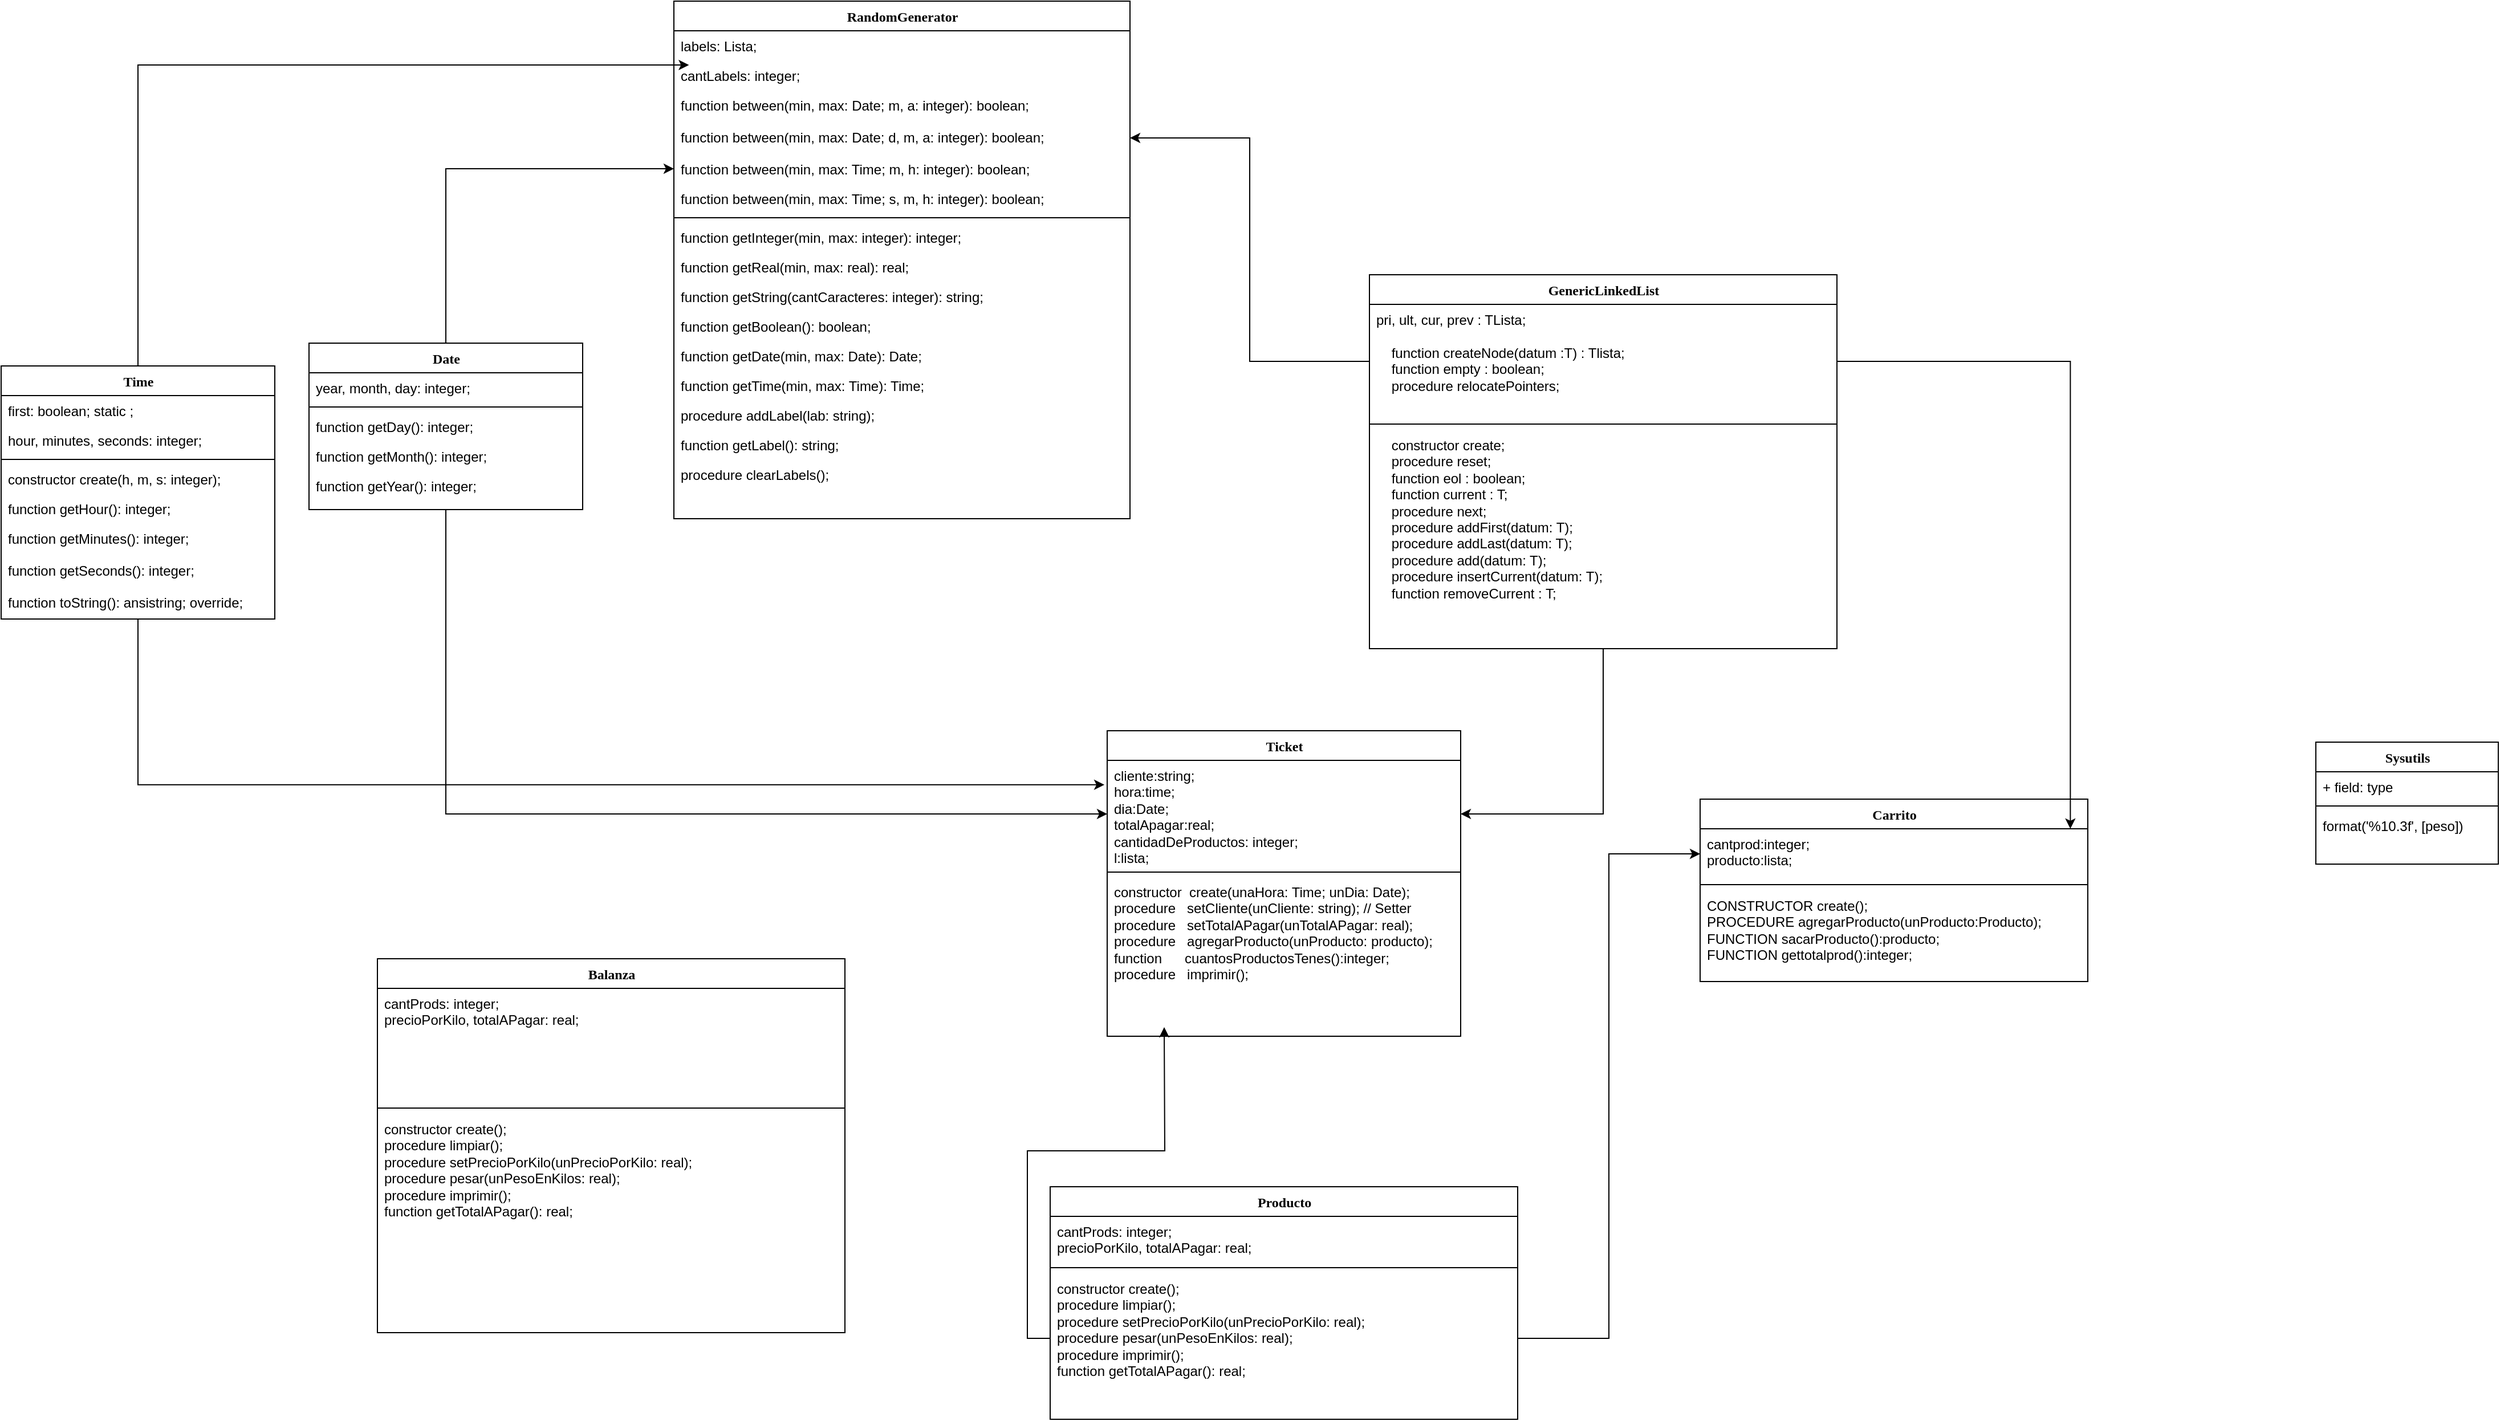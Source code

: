 <mxfile version="24.7.17">
  <diagram name="Page-1" id="9f46799a-70d6-7492-0946-bef42562c5a5">
    <mxGraphModel grid="1" page="1" gridSize="10" guides="1" tooltips="1" connect="1" arrows="1" fold="1" pageScale="1" pageWidth="1100" pageHeight="850" background="none" math="0" shadow="0">
      <root>
        <mxCell id="0" />
        <mxCell id="1" parent="0" />
        <mxCell id="78961159f06e98e8-17" value="Ticket" style="swimlane;html=1;fontStyle=1;align=center;verticalAlign=top;childLayout=stackLayout;horizontal=1;startSize=26;horizontalStack=0;resizeParent=1;resizeLast=0;collapsible=1;marginBottom=0;swimlaneFillColor=#ffffff;rounded=0;shadow=0;comic=0;labelBackgroundColor=none;strokeWidth=1;fillColor=none;fontFamily=Verdana;fontSize=12" vertex="1" parent="1">
          <mxGeometry x="-920" y="10" width="310" height="268" as="geometry" />
        </mxCell>
        <mxCell id="78961159f06e98e8-23" value="&lt;div&gt;cliente:string;&lt;/div&gt;&lt;div&gt;hora:time;&lt;/div&gt;&lt;div&gt;dia:Date;&lt;/div&gt;&lt;div&gt;totalApagar:real;&lt;/div&gt;&lt;div&gt;cantidadDeProductos: integer;&lt;/div&gt;&lt;div&gt;l:lista;&lt;/div&gt;" style="text;html=1;strokeColor=none;fillColor=none;align=left;verticalAlign=top;spacingLeft=4;spacingRight=4;whiteSpace=wrap;overflow=hidden;rotatable=0;points=[[0,0.5],[1,0.5]];portConstraint=eastwest;" vertex="1" parent="78961159f06e98e8-17">
          <mxGeometry y="26" width="310" height="94" as="geometry" />
        </mxCell>
        <mxCell id="78961159f06e98e8-19" value="" style="line;html=1;strokeWidth=1;fillColor=none;align=left;verticalAlign=middle;spacingTop=-1;spacingLeft=3;spacingRight=3;rotatable=0;labelPosition=right;points=[];portConstraint=eastwest;" vertex="1" parent="78961159f06e98e8-17">
          <mxGeometry y="120" width="310" height="8" as="geometry" />
        </mxCell>
        <mxCell id="HxNXwgfUjiXoVdBdXIaT-3" value="&lt;div&gt;constructor&amp;nbsp; create(unaHora: Time; unDia: Date);&lt;/div&gt;&lt;div&gt;procedure&amp;nbsp; &amp;nbsp;setCliente(unCliente: string); // Setter&lt;/div&gt;&lt;div&gt;procedure&amp;nbsp; &amp;nbsp;setTotalAPagar(unTotalAPagar: real);&amp;nbsp;&lt;/div&gt;&lt;div&gt;procedure&amp;nbsp; &amp;nbsp;agregarProducto(unProducto: producto);&lt;/div&gt;&lt;div&gt;function&amp;nbsp; &amp;nbsp; &amp;nbsp; cuantosProductosTenes():integer;&lt;/div&gt;&lt;div&gt;procedure&amp;nbsp; &amp;nbsp;imprimir();&amp;nbsp;&lt;/div&gt;" style="text;html=1;strokeColor=none;fillColor=none;align=left;verticalAlign=top;spacingLeft=4;spacingRight=4;whiteSpace=wrap;overflow=hidden;rotatable=0;points=[[0,0.5],[1,0.5]];portConstraint=eastwest;" vertex="1" parent="78961159f06e98e8-17">
          <mxGeometry y="128" width="310" height="120" as="geometry" />
        </mxCell>
        <mxCell id="78961159f06e98e8-30" value="Sysutils" style="swimlane;html=1;fontStyle=1;align=center;verticalAlign=top;childLayout=stackLayout;horizontal=1;startSize=26;horizontalStack=0;resizeParent=1;resizeLast=0;collapsible=1;marginBottom=0;swimlaneFillColor=#ffffff;rounded=0;shadow=0;comic=0;labelBackgroundColor=none;strokeWidth=1;fillColor=none;fontFamily=Verdana;fontSize=12" vertex="1" parent="1">
          <mxGeometry x="140" y="20" width="160" height="107" as="geometry" />
        </mxCell>
        <mxCell id="78961159f06e98e8-32" value="+ field: type" style="text;html=1;strokeColor=none;fillColor=none;align=left;verticalAlign=top;spacingLeft=4;spacingRight=4;whiteSpace=wrap;overflow=hidden;rotatable=0;points=[[0,0.5],[1,0.5]];portConstraint=eastwest;" vertex="1" parent="78961159f06e98e8-30">
          <mxGeometry y="26" width="160" height="26" as="geometry" />
        </mxCell>
        <mxCell id="78961159f06e98e8-38" value="" style="line;html=1;strokeWidth=1;fillColor=none;align=left;verticalAlign=middle;spacingTop=-1;spacingLeft=3;spacingRight=3;rotatable=0;labelPosition=right;points=[];portConstraint=eastwest;" vertex="1" parent="78961159f06e98e8-30">
          <mxGeometry y="52" width="160" height="8" as="geometry" />
        </mxCell>
        <mxCell id="78961159f06e98e8-39" value="format(&#39;%10.3f&#39;, [peso])" style="text;html=1;strokeColor=none;fillColor=none;align=left;verticalAlign=top;spacingLeft=4;spacingRight=4;whiteSpace=wrap;overflow=hidden;rotatable=0;points=[[0,0.5],[1,0.5]];portConstraint=eastwest;" vertex="1" parent="78961159f06e98e8-30">
          <mxGeometry y="60" width="160" height="26" as="geometry" />
        </mxCell>
        <mxCell id="HxNXwgfUjiXoVdBdXIaT-110" style="edgeStyle=orthogonalEdgeStyle;rounded=0;orthogonalLoop=1;jettySize=auto;html=1;" edge="1" parent="1" source="78961159f06e98e8-56" target="78961159f06e98e8-23">
          <mxGeometry relative="1" as="geometry" />
        </mxCell>
        <mxCell id="HxNXwgfUjiXoVdBdXIaT-116" style="edgeStyle=orthogonalEdgeStyle;rounded=0;orthogonalLoop=1;jettySize=auto;html=1;entryX=0;entryY=0.5;entryDx=0;entryDy=0;" edge="1" parent="1" source="78961159f06e98e8-56" target="HxNXwgfUjiXoVdBdXIaT-28">
          <mxGeometry relative="1" as="geometry" />
        </mxCell>
        <mxCell id="78961159f06e98e8-56" value="Date" style="swimlane;html=1;fontStyle=1;align=center;verticalAlign=top;childLayout=stackLayout;horizontal=1;startSize=26;horizontalStack=0;resizeParent=1;resizeLast=0;collapsible=1;marginBottom=0;swimlaneFillColor=#ffffff;rounded=0;shadow=0;comic=0;labelBackgroundColor=none;strokeWidth=1;fillColor=none;fontFamily=Verdana;fontSize=12" vertex="1" parent="1">
          <mxGeometry x="-1620" y="-330" width="240" height="146" as="geometry" />
        </mxCell>
        <mxCell id="78961159f06e98e8-57" value="year, month, day: integer;" style="text;html=1;strokeColor=none;fillColor=none;align=left;verticalAlign=top;spacingLeft=4;spacingRight=4;whiteSpace=wrap;overflow=hidden;rotatable=0;points=[[0,0.5],[1,0.5]];portConstraint=eastwest;" vertex="1" parent="78961159f06e98e8-56">
          <mxGeometry y="26" width="240" height="26" as="geometry" />
        </mxCell>
        <mxCell id="78961159f06e98e8-64" value="" style="line;html=1;strokeWidth=1;fillColor=none;align=left;verticalAlign=middle;spacingTop=-1;spacingLeft=3;spacingRight=3;rotatable=0;labelPosition=right;points=[];portConstraint=eastwest;" vertex="1" parent="78961159f06e98e8-56">
          <mxGeometry y="52" width="240" height="8" as="geometry" />
        </mxCell>
        <mxCell id="78961159f06e98e8-65" value="function getDay(): integer;" style="text;html=1;strokeColor=none;fillColor=none;align=left;verticalAlign=top;spacingLeft=4;spacingRight=4;whiteSpace=wrap;overflow=hidden;rotatable=0;points=[[0,0.5],[1,0.5]];portConstraint=eastwest;" vertex="1" parent="78961159f06e98e8-56">
          <mxGeometry y="60" width="240" height="26" as="geometry" />
        </mxCell>
        <mxCell id="78961159f06e98e8-66" value="&lt;div&gt;&lt;span style=&quot;white-space: normal;&quot;&gt;function getMonth(): integer;&lt;/span&gt;&lt;/div&gt;&lt;div&gt;&lt;br&gt;&lt;/div&gt;" style="text;html=1;strokeColor=none;fillColor=none;align=left;verticalAlign=top;spacingLeft=4;spacingRight=4;whiteSpace=wrap;overflow=hidden;rotatable=0;points=[[0,0.5],[1,0.5]];portConstraint=eastwest;" vertex="1" parent="78961159f06e98e8-56">
          <mxGeometry y="86" width="240" height="26" as="geometry" />
        </mxCell>
        <mxCell id="78961159f06e98e8-68" value="&lt;div&gt;&lt;span style=&quot;white-space: normal;&quot;&gt;function getYear(): integer;&lt;span style=&quot;white-space:pre&quot;&gt;&#x9;&#x9;&#x9;&lt;/span&gt;&lt;/span&gt;&lt;/div&gt;&lt;div&gt;&lt;br&gt;&lt;/div&gt;" style="text;html=1;strokeColor=none;fillColor=none;align=left;verticalAlign=top;spacingLeft=4;spacingRight=4;whiteSpace=wrap;overflow=hidden;rotatable=0;points=[[0,0.5],[1,0.5]];portConstraint=eastwest;" vertex="1" parent="78961159f06e98e8-56">
          <mxGeometry y="112" width="240" height="26" as="geometry" />
        </mxCell>
        <mxCell id="HxNXwgfUjiXoVdBdXIaT-109" style="edgeStyle=orthogonalEdgeStyle;rounded=0;orthogonalLoop=1;jettySize=auto;html=1;entryX=-0.008;entryY=0.228;entryDx=0;entryDy=0;entryPerimeter=0;" edge="1" parent="1" source="HxNXwgfUjiXoVdBdXIaT-4" target="78961159f06e98e8-23">
          <mxGeometry relative="1" as="geometry" />
        </mxCell>
        <mxCell id="HxNXwgfUjiXoVdBdXIaT-4" value="Time" style="swimlane;html=1;fontStyle=1;align=center;verticalAlign=top;childLayout=stackLayout;horizontal=1;startSize=26;horizontalStack=0;resizeParent=1;resizeLast=0;collapsible=1;marginBottom=0;swimlaneFillColor=#ffffff;rounded=0;shadow=0;comic=0;labelBackgroundColor=none;strokeWidth=1;fillColor=none;fontFamily=Verdana;fontSize=12" vertex="1" parent="1">
          <mxGeometry x="-1890" y="-310" width="240" height="222" as="geometry" />
        </mxCell>
        <mxCell id="HxNXwgfUjiXoVdBdXIaT-21" value="&lt;div&gt;first: boolean; static ;&lt;br&gt;&lt;/div&gt;" style="text;html=1;strokeColor=none;fillColor=none;align=left;verticalAlign=top;spacingLeft=4;spacingRight=4;whiteSpace=wrap;overflow=hidden;rotatable=0;points=[[0,0.5],[1,0.5]];portConstraint=eastwest;" vertex="1" parent="HxNXwgfUjiXoVdBdXIaT-4">
          <mxGeometry y="26" width="240" height="26" as="geometry" />
        </mxCell>
        <mxCell id="HxNXwgfUjiXoVdBdXIaT-5" value="&lt;div&gt;&lt;span style=&quot;white-space: normal;&quot;&gt;hour, minutes, seconds: integer;&lt;/span&gt;&lt;/div&gt;&lt;div&gt;&lt;br&gt;&lt;/div&gt;" style="text;html=1;strokeColor=none;fillColor=none;align=left;verticalAlign=top;spacingLeft=4;spacingRight=4;whiteSpace=wrap;overflow=hidden;rotatable=0;points=[[0,0.5],[1,0.5]];portConstraint=eastwest;" vertex="1" parent="HxNXwgfUjiXoVdBdXIaT-4">
          <mxGeometry y="52" width="240" height="26" as="geometry" />
        </mxCell>
        <mxCell id="HxNXwgfUjiXoVdBdXIaT-6" value="" style="line;html=1;strokeWidth=1;fillColor=none;align=left;verticalAlign=middle;spacingTop=-1;spacingLeft=3;spacingRight=3;rotatable=0;labelPosition=right;points=[];portConstraint=eastwest;" vertex="1" parent="HxNXwgfUjiXoVdBdXIaT-4">
          <mxGeometry y="78" width="240" height="8" as="geometry" />
        </mxCell>
        <mxCell id="HxNXwgfUjiXoVdBdXIaT-7" value="&lt;div&gt;&lt;span style=&quot;white-space: normal;&quot;&gt;constructor create(h, m, s: integer);&lt;/span&gt;&lt;/div&gt;" style="text;html=1;strokeColor=none;fillColor=none;align=left;verticalAlign=top;spacingLeft=4;spacingRight=4;whiteSpace=wrap;overflow=hidden;rotatable=0;points=[[0,0.5],[1,0.5]];portConstraint=eastwest;" vertex="1" parent="HxNXwgfUjiXoVdBdXIaT-4">
          <mxGeometry y="86" width="240" height="26" as="geometry" />
        </mxCell>
        <mxCell id="HxNXwgfUjiXoVdBdXIaT-8" value="&lt;div&gt;&lt;div&gt;&lt;span style=&quot;white-space: normal;&quot;&gt;function getHour(): integer;&lt;/span&gt;&lt;/div&gt;&lt;/div&gt;&lt;div&gt;&lt;br&gt;&lt;/div&gt;" style="text;html=1;strokeColor=none;fillColor=none;align=left;verticalAlign=top;spacingLeft=4;spacingRight=4;whiteSpace=wrap;overflow=hidden;rotatable=0;points=[[0,0.5],[1,0.5]];portConstraint=eastwest;" vertex="1" parent="HxNXwgfUjiXoVdBdXIaT-4">
          <mxGeometry y="112" width="240" height="26" as="geometry" />
        </mxCell>
        <mxCell id="HxNXwgfUjiXoVdBdXIaT-9" value="&lt;div&gt;&lt;div&gt;&lt;span style=&quot;white-space: normal;&quot;&gt;function getMinutes(): integer;&lt;/span&gt;&lt;/div&gt;&lt;/div&gt;&lt;div&gt;&lt;br&gt;&lt;/div&gt;" style="text;html=1;strokeColor=none;fillColor=none;align=left;verticalAlign=top;spacingLeft=4;spacingRight=4;whiteSpace=wrap;overflow=hidden;rotatable=0;points=[[0,0.5],[1,0.5]];portConstraint=eastwest;" vertex="1" parent="HxNXwgfUjiXoVdBdXIaT-4">
          <mxGeometry y="138" width="240" height="28" as="geometry" />
        </mxCell>
        <mxCell id="HxNXwgfUjiXoVdBdXIaT-16" value="&lt;div&gt;&lt;div&gt;&lt;div&gt;&lt;span style=&quot;white-space: normal;&quot;&gt;function getSeconds(): integer;&lt;/span&gt;&lt;/div&gt;&lt;/div&gt;&lt;/div&gt;&lt;div&gt;&lt;br&gt;&lt;/div&gt;" style="text;html=1;strokeColor=none;fillColor=none;align=left;verticalAlign=top;spacingLeft=4;spacingRight=4;whiteSpace=wrap;overflow=hidden;rotatable=0;points=[[0,0.5],[1,0.5]];portConstraint=eastwest;" vertex="1" parent="HxNXwgfUjiXoVdBdXIaT-4">
          <mxGeometry y="166" width="240" height="28" as="geometry" />
        </mxCell>
        <mxCell id="HxNXwgfUjiXoVdBdXIaT-17" value="&lt;div&gt;&lt;div&gt;&lt;div&gt;&lt;div&gt;&lt;span style=&quot;white-space: normal;&quot;&gt;function toString(): ansistring; override;&lt;/span&gt;&lt;/div&gt;&lt;/div&gt;&lt;/div&gt;&lt;/div&gt;&lt;div&gt;&lt;br&gt;&lt;/div&gt;" style="text;html=1;strokeColor=none;fillColor=none;align=left;verticalAlign=top;spacingLeft=4;spacingRight=4;whiteSpace=wrap;overflow=hidden;rotatable=0;points=[[0,0.5],[1,0.5]];portConstraint=eastwest;" vertex="1" parent="HxNXwgfUjiXoVdBdXIaT-4">
          <mxGeometry y="194" width="240" height="28" as="geometry" />
        </mxCell>
        <mxCell id="HxNXwgfUjiXoVdBdXIaT-20" value="RandomGenerator" style="swimlane;html=1;fontStyle=1;align=center;verticalAlign=top;childLayout=stackLayout;horizontal=1;startSize=26;horizontalStack=0;resizeParent=1;resizeLast=0;collapsible=1;marginBottom=0;swimlaneFillColor=#ffffff;rounded=0;shadow=0;comic=0;labelBackgroundColor=none;strokeWidth=1;fillColor=none;fontFamily=Verdana;fontSize=12" vertex="1" parent="1">
          <mxGeometry x="-1300" y="-630" width="400" height="454" as="geometry" />
        </mxCell>
        <mxCell id="HxNXwgfUjiXoVdBdXIaT-23" value="labels: Lista;" style="text;html=1;strokeColor=none;fillColor=none;align=left;verticalAlign=top;spacingLeft=4;spacingRight=4;whiteSpace=wrap;overflow=hidden;rotatable=0;points=[[0,0.5],[1,0.5]];portConstraint=eastwest;" vertex="1" parent="HxNXwgfUjiXoVdBdXIaT-20">
          <mxGeometry y="26" width="400" height="26" as="geometry" />
        </mxCell>
        <mxCell id="HxNXwgfUjiXoVdBdXIaT-29" value="cantLabels: integer;" style="text;html=1;strokeColor=none;fillColor=none;align=left;verticalAlign=top;spacingLeft=4;spacingRight=4;whiteSpace=wrap;overflow=hidden;rotatable=0;points=[[0,0.5],[1,0.5]];portConstraint=eastwest;" vertex="1" parent="HxNXwgfUjiXoVdBdXIaT-20">
          <mxGeometry y="52" width="400" height="26" as="geometry" />
        </mxCell>
        <mxCell id="HxNXwgfUjiXoVdBdXIaT-26" value="&lt;div&gt;&lt;div&gt;&lt;div&gt;function between(min, max: Date; m, a: integer): boolean;&lt;br&gt;&lt;/div&gt;&lt;/div&gt;&lt;/div&gt;" style="text;html=1;strokeColor=none;fillColor=none;align=left;verticalAlign=top;spacingLeft=4;spacingRight=4;whiteSpace=wrap;overflow=hidden;rotatable=0;points=[[0,0.5],[1,0.5]];portConstraint=eastwest;" vertex="1" parent="HxNXwgfUjiXoVdBdXIaT-20">
          <mxGeometry y="78" width="400" height="28" as="geometry" />
        </mxCell>
        <mxCell id="HxNXwgfUjiXoVdBdXIaT-27" value="&lt;div&gt;&lt;div&gt;&lt;div&gt;&lt;div&gt;function between(min, max: Date; d, m, a: integer): boolean;&lt;br&gt;&lt;/div&gt;&lt;/div&gt;&lt;/div&gt;&lt;/div&gt;" style="text;html=1;strokeColor=none;fillColor=none;align=left;verticalAlign=top;spacingLeft=4;spacingRight=4;whiteSpace=wrap;overflow=hidden;rotatable=0;points=[[0,0.5],[1,0.5]];portConstraint=eastwest;" vertex="1" parent="HxNXwgfUjiXoVdBdXIaT-20">
          <mxGeometry y="106" width="400" height="28" as="geometry" />
        </mxCell>
        <mxCell id="HxNXwgfUjiXoVdBdXIaT-28" value="&lt;div&gt;function between(min, max: Time; m, h: integer): boolean;&lt;br&gt;&lt;/div&gt;" style="text;html=1;strokeColor=none;fillColor=none;align=left;verticalAlign=top;spacingLeft=4;spacingRight=4;whiteSpace=wrap;overflow=hidden;rotatable=0;points=[[0,0.5],[1,0.5]];portConstraint=eastwest;" vertex="1" parent="HxNXwgfUjiXoVdBdXIaT-20">
          <mxGeometry y="134" width="400" height="26" as="geometry" />
        </mxCell>
        <mxCell id="HxNXwgfUjiXoVdBdXIaT-30" value="function between(min, max: Time; s, m, h: integer): boolean;" style="text;html=1;strokeColor=none;fillColor=none;align=left;verticalAlign=top;spacingLeft=4;spacingRight=4;whiteSpace=wrap;overflow=hidden;rotatable=0;points=[[0,0.5],[1,0.5]];portConstraint=eastwest;" vertex="1" parent="HxNXwgfUjiXoVdBdXIaT-20">
          <mxGeometry y="160" width="400" height="26" as="geometry" />
        </mxCell>
        <mxCell id="HxNXwgfUjiXoVdBdXIaT-22" value="" style="line;html=1;strokeWidth=1;fillColor=none;align=left;verticalAlign=middle;spacingTop=-1;spacingLeft=3;spacingRight=3;rotatable=0;labelPosition=right;points=[];portConstraint=eastwest;" vertex="1" parent="HxNXwgfUjiXoVdBdXIaT-20">
          <mxGeometry y="186" width="400" height="8" as="geometry" />
        </mxCell>
        <mxCell id="HxNXwgfUjiXoVdBdXIaT-31" value="&lt;div&gt;function getInteger(min, max: integer): integer;&lt;br&gt;&lt;/div&gt;" style="text;html=1;strokeColor=none;fillColor=none;align=left;verticalAlign=top;spacingLeft=4;spacingRight=4;whiteSpace=wrap;overflow=hidden;rotatable=0;points=[[0,0.5],[1,0.5]];portConstraint=eastwest;" vertex="1" parent="HxNXwgfUjiXoVdBdXIaT-20">
          <mxGeometry y="194" width="400" height="26" as="geometry" />
        </mxCell>
        <mxCell id="HxNXwgfUjiXoVdBdXIaT-32" value="&lt;div&gt;function getReal(min, max: real): real;&lt;br&gt;&lt;/div&gt;" style="text;html=1;strokeColor=none;fillColor=none;align=left;verticalAlign=top;spacingLeft=4;spacingRight=4;whiteSpace=wrap;overflow=hidden;rotatable=0;points=[[0,0.5],[1,0.5]];portConstraint=eastwest;" vertex="1" parent="HxNXwgfUjiXoVdBdXIaT-20">
          <mxGeometry y="220" width="400" height="26" as="geometry" />
        </mxCell>
        <mxCell id="HxNXwgfUjiXoVdBdXIaT-33" value="&lt;div&gt;function getString(cantCaracteres: integer): string;&lt;br&gt;&lt;/div&gt;" style="text;html=1;strokeColor=none;fillColor=none;align=left;verticalAlign=top;spacingLeft=4;spacingRight=4;whiteSpace=wrap;overflow=hidden;rotatable=0;points=[[0,0.5],[1,0.5]];portConstraint=eastwest;" vertex="1" parent="HxNXwgfUjiXoVdBdXIaT-20">
          <mxGeometry y="246" width="400" height="26" as="geometry" />
        </mxCell>
        <mxCell id="HxNXwgfUjiXoVdBdXIaT-34" value="&lt;div&gt;function getBoolean(): boolean;&lt;br&gt;&lt;/div&gt;" style="text;html=1;strokeColor=none;fillColor=none;align=left;verticalAlign=top;spacingLeft=4;spacingRight=4;whiteSpace=wrap;overflow=hidden;rotatable=0;points=[[0,0.5],[1,0.5]];portConstraint=eastwest;" vertex="1" parent="HxNXwgfUjiXoVdBdXIaT-20">
          <mxGeometry y="272" width="400" height="26" as="geometry" />
        </mxCell>
        <mxCell id="HxNXwgfUjiXoVdBdXIaT-35" value="&lt;div&gt;function getDate(min, max: Date): Date;&lt;br&gt;&lt;/div&gt;" style="text;html=1;strokeColor=none;fillColor=none;align=left;verticalAlign=top;spacingLeft=4;spacingRight=4;whiteSpace=wrap;overflow=hidden;rotatable=0;points=[[0,0.5],[1,0.5]];portConstraint=eastwest;" vertex="1" parent="HxNXwgfUjiXoVdBdXIaT-20">
          <mxGeometry y="298" width="400" height="26" as="geometry" />
        </mxCell>
        <mxCell id="HxNXwgfUjiXoVdBdXIaT-36" value="&lt;div&gt;function getTime(min, max: Time): Time;&lt;br&gt;&lt;/div&gt;" style="text;html=1;strokeColor=none;fillColor=none;align=left;verticalAlign=top;spacingLeft=4;spacingRight=4;whiteSpace=wrap;overflow=hidden;rotatable=0;points=[[0,0.5],[1,0.5]];portConstraint=eastwest;" vertex="1" parent="HxNXwgfUjiXoVdBdXIaT-20">
          <mxGeometry y="324" width="400" height="26" as="geometry" />
        </mxCell>
        <mxCell id="HxNXwgfUjiXoVdBdXIaT-37" value="&lt;div&gt;procedure addLabel(lab: string);&lt;br&gt;&lt;/div&gt;" style="text;html=1;strokeColor=none;fillColor=none;align=left;verticalAlign=top;spacingLeft=4;spacingRight=4;whiteSpace=wrap;overflow=hidden;rotatable=0;points=[[0,0.5],[1,0.5]];portConstraint=eastwest;" vertex="1" parent="HxNXwgfUjiXoVdBdXIaT-20">
          <mxGeometry y="350" width="400" height="26" as="geometry" />
        </mxCell>
        <mxCell id="HxNXwgfUjiXoVdBdXIaT-38" value="&lt;div&gt;function getLabel(): string;&lt;span style=&quot;white-space:pre&quot;&gt;&#x9;&lt;/span&gt;&lt;br&gt;&lt;/div&gt;" style="text;html=1;strokeColor=none;fillColor=none;align=left;verticalAlign=top;spacingLeft=4;spacingRight=4;whiteSpace=wrap;overflow=hidden;rotatable=0;points=[[0,0.5],[1,0.5]];portConstraint=eastwest;" vertex="1" parent="HxNXwgfUjiXoVdBdXIaT-20">
          <mxGeometry y="376" width="400" height="26" as="geometry" />
        </mxCell>
        <mxCell id="HxNXwgfUjiXoVdBdXIaT-39" value="&lt;div&gt;procedure clearLabels();&lt;br&gt;&lt;/div&gt;" style="text;html=1;strokeColor=none;fillColor=none;align=left;verticalAlign=top;spacingLeft=4;spacingRight=4;whiteSpace=wrap;overflow=hidden;rotatable=0;points=[[0,0.5],[1,0.5]];portConstraint=eastwest;" vertex="1" parent="HxNXwgfUjiXoVdBdXIaT-20">
          <mxGeometry y="402" width="400" height="26" as="geometry" />
        </mxCell>
        <mxCell id="HxNXwgfUjiXoVdBdXIaT-106" style="edgeStyle=orthogonalEdgeStyle;rounded=0;orthogonalLoop=1;jettySize=auto;html=1;" edge="1" parent="1" source="HxNXwgfUjiXoVdBdXIaT-40" target="78961159f06e98e8-23">
          <mxGeometry relative="1" as="geometry" />
        </mxCell>
        <mxCell id="HxNXwgfUjiXoVdBdXIaT-40" value="GenericLinkedList" style="swimlane;html=1;fontStyle=1;align=center;verticalAlign=top;childLayout=stackLayout;horizontal=1;startSize=26;horizontalStack=0;resizeParent=1;resizeLast=0;collapsible=1;marginBottom=0;swimlaneFillColor=#ffffff;rounded=0;shadow=0;comic=0;labelBackgroundColor=none;strokeWidth=1;fillColor=none;fontFamily=Verdana;fontSize=12" vertex="1" parent="1">
          <mxGeometry x="-690" y="-390" width="410" height="328" as="geometry" />
        </mxCell>
        <mxCell id="HxNXwgfUjiXoVdBdXIaT-41" value="&lt;div&gt;&lt;div&gt;pri, ult, cur, prev : TLista;&lt;/div&gt;&lt;div&gt;&amp;nbsp; &amp;nbsp;&amp;nbsp;&lt;/div&gt;&lt;div&gt;&amp;nbsp; &amp;nbsp; function createNode(datum :T) : Tlista;&lt;/div&gt;&lt;div&gt;&amp;nbsp; &amp;nbsp; function empty : boolean;&lt;/div&gt;&lt;div&gt;&amp;nbsp; &amp;nbsp; procedure relocatePointers;&lt;/div&gt;&lt;/div&gt;" style="text;html=1;strokeColor=none;fillColor=none;align=left;verticalAlign=top;spacingLeft=4;spacingRight=4;whiteSpace=wrap;overflow=hidden;rotatable=0;points=[[0,0.5],[1,0.5]];portConstraint=eastwest;" vertex="1" parent="HxNXwgfUjiXoVdBdXIaT-40">
          <mxGeometry y="26" width="410" height="100" as="geometry" />
        </mxCell>
        <mxCell id="HxNXwgfUjiXoVdBdXIaT-48" value="" style="line;html=1;strokeWidth=1;fillColor=none;align=left;verticalAlign=middle;spacingTop=-1;spacingLeft=3;spacingRight=3;rotatable=0;labelPosition=right;points=[];portConstraint=eastwest;" vertex="1" parent="HxNXwgfUjiXoVdBdXIaT-40">
          <mxGeometry y="126" width="410" height="10" as="geometry" />
        </mxCell>
        <mxCell id="HxNXwgfUjiXoVdBdXIaT-57" value="&lt;div&gt;&lt;div&gt;&amp;nbsp; &amp;nbsp; constructor create;&lt;/div&gt;&lt;div&gt;&amp;nbsp; &amp;nbsp; procedure reset;&lt;/div&gt;&lt;div&gt;&amp;nbsp; &amp;nbsp; function eol : boolean;&lt;/div&gt;&lt;div&gt;&amp;nbsp; &amp;nbsp; function current : T;&lt;/div&gt;&lt;div&gt;&amp;nbsp; &amp;nbsp; procedure next;&lt;/div&gt;&lt;div&gt;&amp;nbsp; &amp;nbsp; procedure addFirst(datum: T);&lt;/div&gt;&lt;div&gt;&amp;nbsp; &amp;nbsp; procedure addLast(datum: T);&lt;/div&gt;&lt;div&gt;&amp;nbsp; &amp;nbsp; procedure add(datum: T);&lt;/div&gt;&lt;div&gt;&amp;nbsp; &amp;nbsp; procedure insertCurrent(datum: T);&lt;/div&gt;&lt;div&gt;&amp;nbsp; &amp;nbsp; function removeCurrent : T;&lt;/div&gt;&lt;/div&gt;&lt;div&gt;&lt;br&gt;&lt;/div&gt;" style="text;html=1;strokeColor=none;fillColor=none;align=left;verticalAlign=top;spacingLeft=4;spacingRight=4;whiteSpace=wrap;overflow=hidden;rotatable=0;points=[[0,0.5],[1,0.5]];portConstraint=eastwest;" vertex="1" parent="HxNXwgfUjiXoVdBdXIaT-40">
          <mxGeometry y="136" width="410" height="192" as="geometry" />
        </mxCell>
        <mxCell id="HxNXwgfUjiXoVdBdXIaT-94" value="Balanza" style="swimlane;html=1;fontStyle=1;align=center;verticalAlign=top;childLayout=stackLayout;horizontal=1;startSize=26;horizontalStack=0;resizeParent=1;resizeLast=0;collapsible=1;marginBottom=0;swimlaneFillColor=#ffffff;rounded=0;shadow=0;comic=0;labelBackgroundColor=none;strokeWidth=1;fillColor=none;fontFamily=Verdana;fontSize=12" vertex="1" parent="1">
          <mxGeometry x="-1560" y="210" width="410" height="328" as="geometry" />
        </mxCell>
        <mxCell id="HxNXwgfUjiXoVdBdXIaT-95" value="&lt;div&gt;cantProds: integer;&lt;/div&gt;&lt;div&gt;&lt;span style=&quot;white-space: normal;&quot;&gt;precioPorKilo, totalAPagar: real;&lt;/span&gt;&lt;/div&gt;" style="text;html=1;strokeColor=none;fillColor=none;align=left;verticalAlign=top;spacingLeft=4;spacingRight=4;whiteSpace=wrap;overflow=hidden;rotatable=0;points=[[0,0.5],[1,0.5]];portConstraint=eastwest;" vertex="1" parent="HxNXwgfUjiXoVdBdXIaT-94">
          <mxGeometry y="26" width="410" height="100" as="geometry" />
        </mxCell>
        <mxCell id="HxNXwgfUjiXoVdBdXIaT-96" value="" style="line;html=1;strokeWidth=1;fillColor=none;align=left;verticalAlign=middle;spacingTop=-1;spacingLeft=3;spacingRight=3;rotatable=0;labelPosition=right;points=[];portConstraint=eastwest;" vertex="1" parent="HxNXwgfUjiXoVdBdXIaT-94">
          <mxGeometry y="126" width="410" height="10" as="geometry" />
        </mxCell>
        <mxCell id="HxNXwgfUjiXoVdBdXIaT-97" value="&lt;div&gt;&lt;div&gt;&lt;div&gt;constructor create();&lt;/div&gt;&lt;div&gt;&lt;span style=&quot;white-space: pre; white-space: normal;&quot;&gt;&#x9;&#x9;&#x9;&lt;/span&gt;&lt;/div&gt;&lt;div&gt;&lt;span style=&quot;white-space: normal;&quot;&gt;procedure limpiar();&lt;/span&gt;&lt;/div&gt;&lt;div&gt;&lt;span style=&quot;white-space: normal;&quot;&gt;procedure setPrecioPorKilo(unPrecioPorKilo: real);&lt;/span&gt;&lt;/div&gt;&lt;div&gt;&lt;span style=&quot;white-space: normal;&quot;&gt;procedure pesar(unPesoEnKilos: real);&lt;/span&gt;&lt;/div&gt;&lt;div&gt;&lt;span style=&quot;white-space: normal;&quot;&gt;procedure imprimir();&lt;/span&gt;&lt;/div&gt;&lt;div&gt;&lt;span style=&quot;white-space: normal;&quot;&gt;function getTotalAPagar(): real;&lt;/span&gt;&lt;/div&gt;&lt;/div&gt;&lt;/div&gt;" style="text;html=1;strokeColor=none;fillColor=none;align=left;verticalAlign=top;spacingLeft=4;spacingRight=4;whiteSpace=wrap;overflow=hidden;rotatable=0;points=[[0,0.5],[1,0.5]];portConstraint=eastwest;" vertex="1" parent="HxNXwgfUjiXoVdBdXIaT-94">
          <mxGeometry y="136" width="410" height="192" as="geometry" />
        </mxCell>
        <mxCell id="HxNXwgfUjiXoVdBdXIaT-98" value="Carrito" style="swimlane;html=1;fontStyle=1;align=center;verticalAlign=top;childLayout=stackLayout;horizontal=1;startSize=26;horizontalStack=0;resizeParent=1;resizeLast=0;collapsible=1;marginBottom=0;swimlaneFillColor=#ffffff;rounded=0;shadow=0;comic=0;labelBackgroundColor=none;strokeWidth=1;fillColor=none;fontFamily=Verdana;fontSize=12" vertex="1" parent="1">
          <mxGeometry x="-400" y="70" width="340" height="160" as="geometry" />
        </mxCell>
        <mxCell id="HxNXwgfUjiXoVdBdXIaT-99" value="&lt;div&gt;&lt;span style=&quot;white-space: normal;&quot;&gt;cantprod:integer;&lt;/span&gt;&lt;/div&gt;&lt;div&gt;&lt;span style=&quot;white-space: normal;&quot;&gt;producto:lista;&lt;/span&gt;&lt;/div&gt;" style="text;html=1;strokeColor=none;fillColor=none;align=left;verticalAlign=top;spacingLeft=4;spacingRight=4;whiteSpace=wrap;overflow=hidden;rotatable=0;points=[[0,0.5],[1,0.5]];portConstraint=eastwest;" vertex="1" parent="HxNXwgfUjiXoVdBdXIaT-98">
          <mxGeometry y="26" width="340" height="44" as="geometry" />
        </mxCell>
        <mxCell id="HxNXwgfUjiXoVdBdXIaT-100" value="" style="line;html=1;strokeWidth=1;fillColor=none;align=left;verticalAlign=middle;spacingTop=-1;spacingLeft=3;spacingRight=3;rotatable=0;labelPosition=right;points=[];portConstraint=eastwest;" vertex="1" parent="HxNXwgfUjiXoVdBdXIaT-98">
          <mxGeometry y="70" width="340" height="10" as="geometry" />
        </mxCell>
        <mxCell id="HxNXwgfUjiXoVdBdXIaT-101" value="&lt;div&gt;&lt;span style=&quot;white-space: normal;&quot;&gt;CONSTRUCTOR create();&lt;/span&gt;&lt;/div&gt;&lt;div&gt;&lt;span style=&quot;white-space: normal;&quot;&gt;PROCEDURE agregarProducto(unProducto:Producto);&lt;/span&gt;&lt;/div&gt;&lt;div&gt;&lt;span style=&quot;white-space: normal;&quot;&gt;FUNCTION sacarProducto():producto;&lt;/span&gt;&lt;/div&gt;&lt;div&gt;&lt;span style=&quot;white-space: normal;&quot;&gt;FUNCTION gettotalprod():integer;&lt;/span&gt;&lt;/div&gt;" style="text;html=1;strokeColor=none;fillColor=none;align=left;verticalAlign=top;spacingLeft=4;spacingRight=4;whiteSpace=wrap;overflow=hidden;rotatable=0;points=[[0,0.5],[1,0.5]];portConstraint=eastwest;" vertex="1" parent="HxNXwgfUjiXoVdBdXIaT-98">
          <mxGeometry y="80" width="340" height="80" as="geometry" />
        </mxCell>
        <mxCell id="HxNXwgfUjiXoVdBdXIaT-102" value="Producto" style="swimlane;html=1;fontStyle=1;align=center;verticalAlign=top;childLayout=stackLayout;horizontal=1;startSize=26;horizontalStack=0;resizeParent=1;resizeLast=0;collapsible=1;marginBottom=0;swimlaneFillColor=#ffffff;rounded=0;shadow=0;comic=0;labelBackgroundColor=none;strokeWidth=1;fillColor=none;fontFamily=Verdana;fontSize=12" vertex="1" parent="1">
          <mxGeometry x="-970" y="410" width="410" height="204" as="geometry" />
        </mxCell>
        <mxCell id="HxNXwgfUjiXoVdBdXIaT-103" value="&lt;div&gt;cantProds: integer;&lt;/div&gt;&lt;div&gt;&lt;span style=&quot;white-space: normal;&quot;&gt;precioPorKilo, totalAPagar: real;&lt;/span&gt;&lt;/div&gt;" style="text;html=1;strokeColor=none;fillColor=none;align=left;verticalAlign=top;spacingLeft=4;spacingRight=4;whiteSpace=wrap;overflow=hidden;rotatable=0;points=[[0,0.5],[1,0.5]];portConstraint=eastwest;" vertex="1" parent="HxNXwgfUjiXoVdBdXIaT-102">
          <mxGeometry y="26" width="410" height="40" as="geometry" />
        </mxCell>
        <mxCell id="HxNXwgfUjiXoVdBdXIaT-104" value="" style="line;html=1;strokeWidth=1;fillColor=none;align=left;verticalAlign=middle;spacingTop=-1;spacingLeft=3;spacingRight=3;rotatable=0;labelPosition=right;points=[];portConstraint=eastwest;" vertex="1" parent="HxNXwgfUjiXoVdBdXIaT-102">
          <mxGeometry y="66" width="410" height="10" as="geometry" />
        </mxCell>
        <mxCell id="HxNXwgfUjiXoVdBdXIaT-105" value="&lt;div&gt;&lt;div&gt;&lt;div&gt;constructor create();&lt;/div&gt;&lt;div&gt;&lt;span style=&quot;white-space: pre; white-space: normal;&quot;&gt;&#x9;&#x9;&#x9;&lt;/span&gt;&lt;/div&gt;&lt;div&gt;&lt;span style=&quot;white-space: normal;&quot;&gt;procedure limpiar();&lt;/span&gt;&lt;/div&gt;&lt;div&gt;&lt;span style=&quot;white-space: normal;&quot;&gt;procedure setPrecioPorKilo(unPrecioPorKilo: real);&lt;/span&gt;&lt;/div&gt;&lt;div&gt;&lt;span style=&quot;white-space: normal;&quot;&gt;procedure pesar(unPesoEnKilos: real);&lt;/span&gt;&lt;/div&gt;&lt;div&gt;&lt;span style=&quot;white-space: normal;&quot;&gt;procedure imprimir();&lt;/span&gt;&lt;/div&gt;&lt;div&gt;&lt;span style=&quot;white-space: normal;&quot;&gt;function getTotalAPagar(): real;&lt;/span&gt;&lt;/div&gt;&lt;/div&gt;&lt;/div&gt;" style="text;html=1;strokeColor=none;fillColor=none;align=left;verticalAlign=top;spacingLeft=4;spacingRight=4;whiteSpace=wrap;overflow=hidden;rotatable=0;points=[[0,0.5],[1,0.5]];portConstraint=eastwest;" vertex="1" parent="HxNXwgfUjiXoVdBdXIaT-102">
          <mxGeometry y="76" width="410" height="114" as="geometry" />
        </mxCell>
        <mxCell id="HxNXwgfUjiXoVdBdXIaT-108" style="edgeStyle=orthogonalEdgeStyle;rounded=0;orthogonalLoop=1;jettySize=auto;html=1;" edge="1" parent="1" source="HxNXwgfUjiXoVdBdXIaT-105">
          <mxGeometry relative="1" as="geometry">
            <mxPoint x="-870" y="270" as="targetPoint" />
          </mxGeometry>
        </mxCell>
        <mxCell id="HxNXwgfUjiXoVdBdXIaT-112" style="edgeStyle=orthogonalEdgeStyle;rounded=0;orthogonalLoop=1;jettySize=auto;html=1;entryX=0.955;entryY=0;entryDx=0;entryDy=0;entryPerimeter=0;" edge="1" parent="1" source="HxNXwgfUjiXoVdBdXIaT-41" target="HxNXwgfUjiXoVdBdXIaT-99">
          <mxGeometry relative="1" as="geometry" />
        </mxCell>
        <mxCell id="HxNXwgfUjiXoVdBdXIaT-113" style="edgeStyle=orthogonalEdgeStyle;rounded=0;orthogonalLoop=1;jettySize=auto;html=1;entryX=0;entryY=0.5;entryDx=0;entryDy=0;" edge="1" parent="1" source="HxNXwgfUjiXoVdBdXIaT-105" target="HxNXwgfUjiXoVdBdXIaT-99">
          <mxGeometry relative="1" as="geometry" />
        </mxCell>
        <mxCell id="HxNXwgfUjiXoVdBdXIaT-114" style="edgeStyle=orthogonalEdgeStyle;rounded=0;orthogonalLoop=1;jettySize=auto;html=1;entryX=0.033;entryY=1.154;entryDx=0;entryDy=0;entryPerimeter=0;" edge="1" parent="1" source="HxNXwgfUjiXoVdBdXIaT-4" target="HxNXwgfUjiXoVdBdXIaT-23">
          <mxGeometry relative="1" as="geometry" />
        </mxCell>
        <mxCell id="HxNXwgfUjiXoVdBdXIaT-115" style="edgeStyle=orthogonalEdgeStyle;rounded=0;orthogonalLoop=1;jettySize=auto;html=1;entryX=1;entryY=0.5;entryDx=0;entryDy=0;" edge="1" parent="1" source="HxNXwgfUjiXoVdBdXIaT-41" target="HxNXwgfUjiXoVdBdXIaT-27">
          <mxGeometry relative="1" as="geometry" />
        </mxCell>
      </root>
    </mxGraphModel>
  </diagram>
</mxfile>

